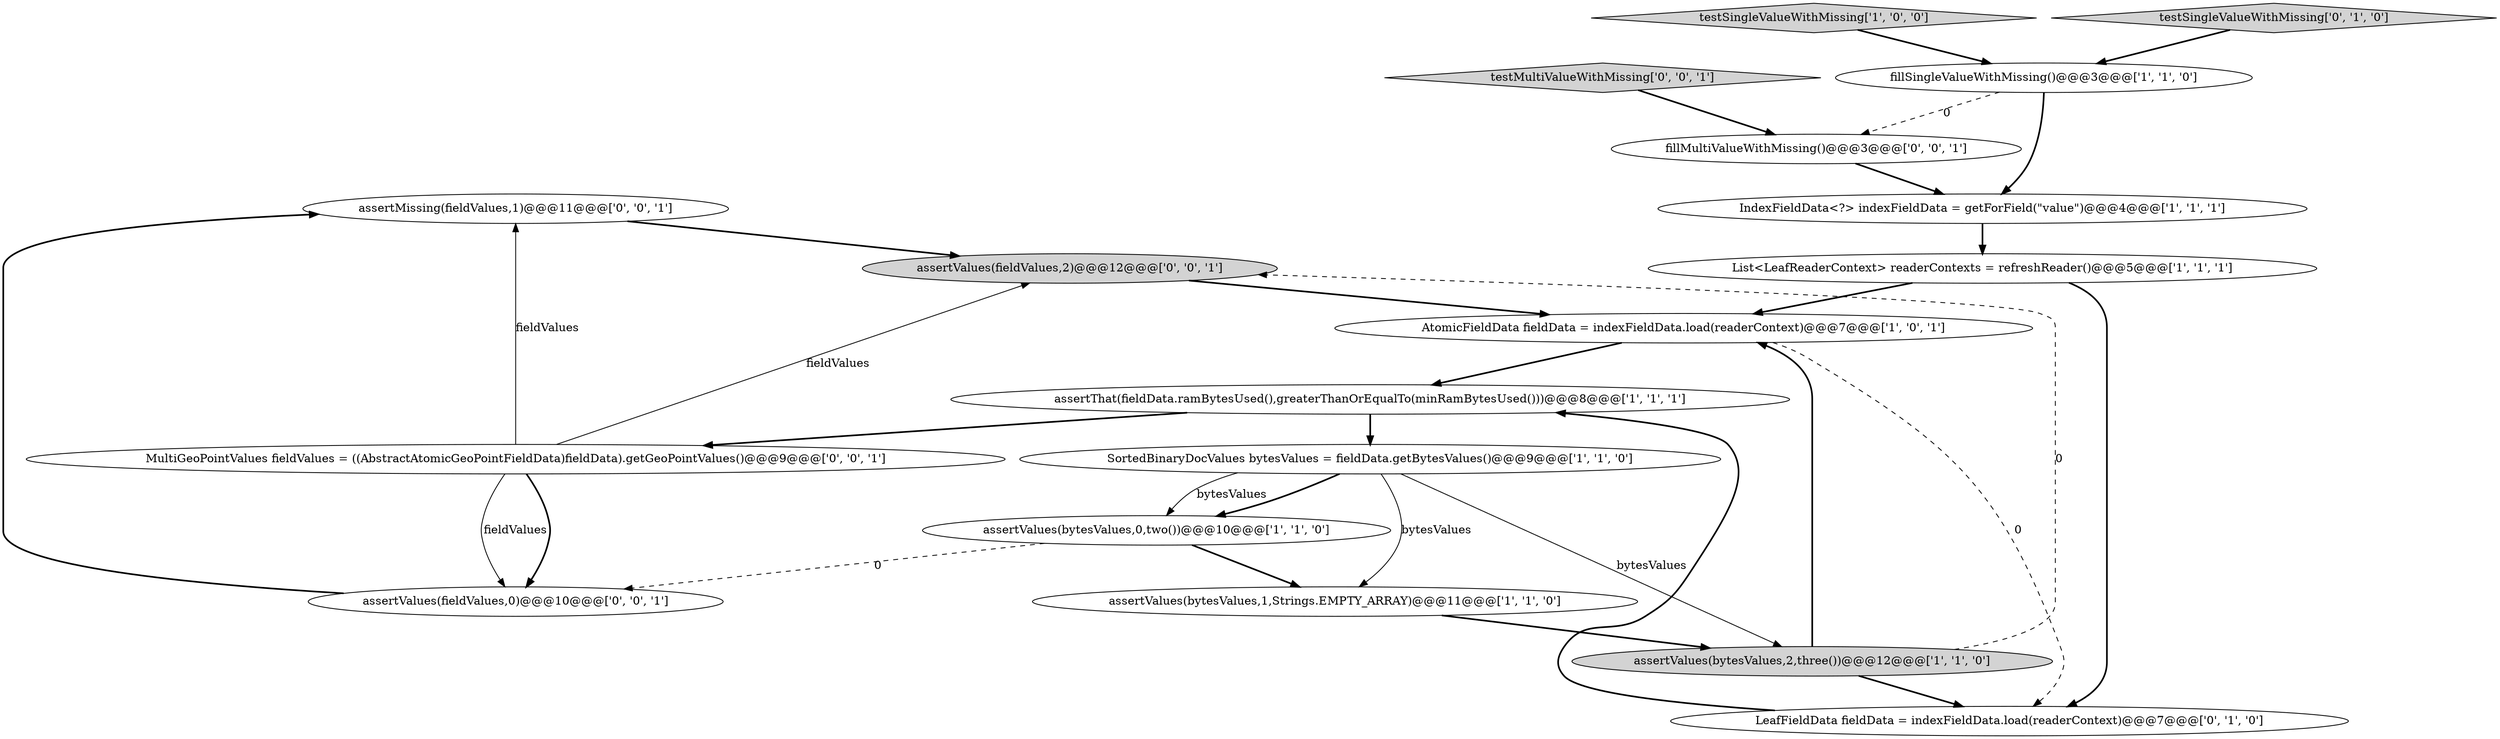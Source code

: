 digraph {
13 [style = filled, label = "assertMissing(fieldValues,1)@@@11@@@['0', '0', '1']", fillcolor = white, shape = ellipse image = "AAA0AAABBB3BBB"];
17 [style = filled, label = "assertValues(fieldValues,2)@@@12@@@['0', '0', '1']", fillcolor = lightgray, shape = ellipse image = "AAA0AAABBB3BBB"];
1 [style = filled, label = "AtomicFieldData fieldData = indexFieldData.load(readerContext)@@@7@@@['1', '0', '1']", fillcolor = white, shape = ellipse image = "AAA0AAABBB1BBB"];
8 [style = filled, label = "assertValues(bytesValues,1,Strings.EMPTY_ARRAY)@@@11@@@['1', '1', '0']", fillcolor = white, shape = ellipse image = "AAA0AAABBB1BBB"];
12 [style = filled, label = "assertValues(fieldValues,0)@@@10@@@['0', '0', '1']", fillcolor = white, shape = ellipse image = "AAA0AAABBB3BBB"];
15 [style = filled, label = "testMultiValueWithMissing['0', '0', '1']", fillcolor = lightgray, shape = diamond image = "AAA0AAABBB3BBB"];
16 [style = filled, label = "MultiGeoPointValues fieldValues = ((AbstractAtomicGeoPointFieldData)fieldData).getGeoPointValues()@@@9@@@['0', '0', '1']", fillcolor = white, shape = ellipse image = "AAA0AAABBB3BBB"];
5 [style = filled, label = "assertThat(fieldData.ramBytesUsed(),greaterThanOrEqualTo(minRamBytesUsed()))@@@8@@@['1', '1', '1']", fillcolor = white, shape = ellipse image = "AAA0AAABBB1BBB"];
14 [style = filled, label = "fillMultiValueWithMissing()@@@3@@@['0', '0', '1']", fillcolor = white, shape = ellipse image = "AAA0AAABBB3BBB"];
10 [style = filled, label = "LeafFieldData fieldData = indexFieldData.load(readerContext)@@@7@@@['0', '1', '0']", fillcolor = white, shape = ellipse image = "AAA1AAABBB2BBB"];
9 [style = filled, label = "IndexFieldData<?> indexFieldData = getForField(\"value\")@@@4@@@['1', '1', '1']", fillcolor = white, shape = ellipse image = "AAA0AAABBB1BBB"];
4 [style = filled, label = "assertValues(bytesValues,0,two())@@@10@@@['1', '1', '0']", fillcolor = white, shape = ellipse image = "AAA0AAABBB1BBB"];
7 [style = filled, label = "testSingleValueWithMissing['1', '0', '0']", fillcolor = lightgray, shape = diamond image = "AAA0AAABBB1BBB"];
11 [style = filled, label = "testSingleValueWithMissing['0', '1', '0']", fillcolor = lightgray, shape = diamond image = "AAA0AAABBB2BBB"];
3 [style = filled, label = "List<LeafReaderContext> readerContexts = refreshReader()@@@5@@@['1', '1', '1']", fillcolor = white, shape = ellipse image = "AAA0AAABBB1BBB"];
6 [style = filled, label = "assertValues(bytesValues,2,three())@@@12@@@['1', '1', '0']", fillcolor = lightgray, shape = ellipse image = "AAA0AAABBB1BBB"];
2 [style = filled, label = "SortedBinaryDocValues bytesValues = fieldData.getBytesValues()@@@9@@@['1', '1', '0']", fillcolor = white, shape = ellipse image = "AAA0AAABBB1BBB"];
0 [style = filled, label = "fillSingleValueWithMissing()@@@3@@@['1', '1', '0']", fillcolor = white, shape = ellipse image = "AAA0AAABBB1BBB"];
5->2 [style = bold, label=""];
3->10 [style = bold, label=""];
16->12 [style = solid, label="fieldValues"];
2->4 [style = bold, label=""];
4->12 [style = dashed, label="0"];
13->17 [style = bold, label=""];
11->0 [style = bold, label=""];
16->13 [style = solid, label="fieldValues"];
9->3 [style = bold, label=""];
0->9 [style = bold, label=""];
0->14 [style = dashed, label="0"];
14->9 [style = bold, label=""];
4->8 [style = bold, label=""];
6->17 [style = dashed, label="0"];
8->6 [style = bold, label=""];
3->1 [style = bold, label=""];
12->13 [style = bold, label=""];
6->10 [style = bold, label=""];
16->12 [style = bold, label=""];
16->17 [style = solid, label="fieldValues"];
2->6 [style = solid, label="bytesValues"];
15->14 [style = bold, label=""];
7->0 [style = bold, label=""];
1->10 [style = dashed, label="0"];
2->8 [style = solid, label="bytesValues"];
6->1 [style = bold, label=""];
5->16 [style = bold, label=""];
10->5 [style = bold, label=""];
2->4 [style = solid, label="bytesValues"];
17->1 [style = bold, label=""];
1->5 [style = bold, label=""];
}
